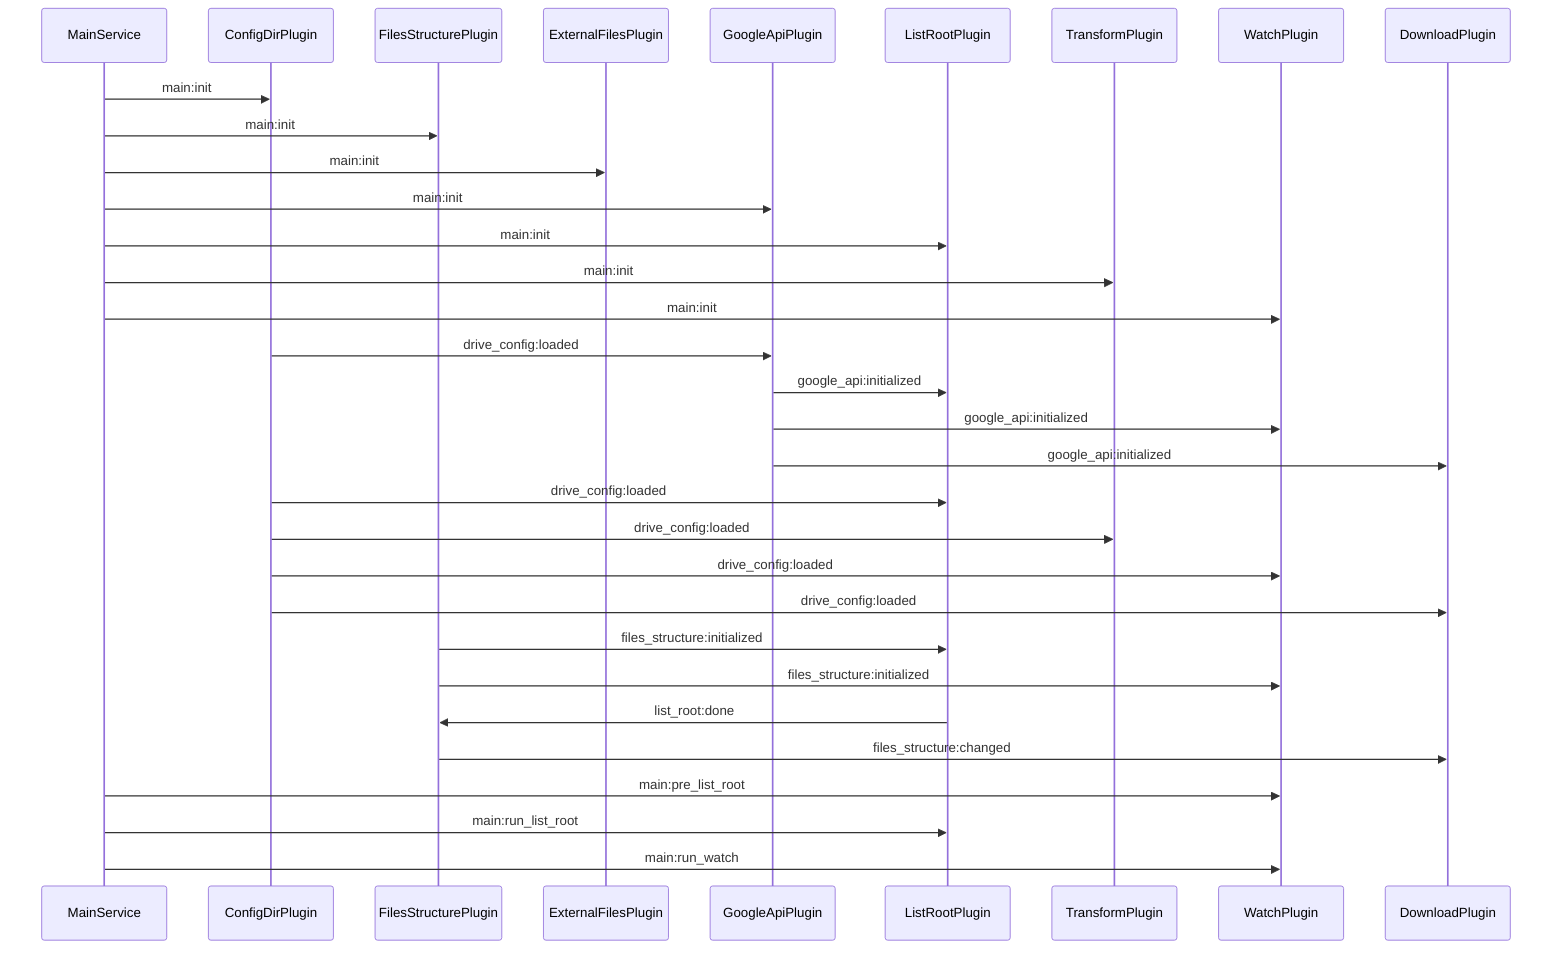 sequenceDiagram
    MainService ->> ConfigDirPlugin: main:init
    MainService ->> FilesStructurePlugin: main:init
    MainService ->> ExternalFilesPlugin: main:init
    MainService ->> GoogleApiPlugin: main:init
    MainService ->> ListRootPlugin: main:init
    MainService ->> TransformPlugin: main:init
    MainService ->> WatchPlugin: main:init

    ConfigDirPlugin ->> GoogleApiPlugin: drive_config:loaded
    GoogleApiPlugin ->> ListRootPlugin: google_api:initialized
    GoogleApiPlugin ->> WatchPlugin: google_api:initialized
    GoogleApiPlugin ->> DownloadPlugin: google_api:initialized
    ConfigDirPlugin ->> ListRootPlugin: drive_config:loaded
    ConfigDirPlugin ->> TransformPlugin: drive_config:loaded
    ConfigDirPlugin ->> WatchPlugin: drive_config:loaded
    ConfigDirPlugin ->> DownloadPlugin: drive_config:loaded
    FilesStructurePlugin ->> ListRootPlugin: files_structure:initialized
    FilesStructurePlugin ->> WatchPlugin: files_structure:initialized

    ListRootPlugin ->> FilesStructurePlugin: list_root:done
    FilesStructurePlugin ->> DownloadPlugin: files_structure:changed

    MainService ->> WatchPlugin: main:pre_list_root
    MainService ->> ListRootPlugin: main:run_list_root
    MainService ->> WatchPlugin: main:run_watch